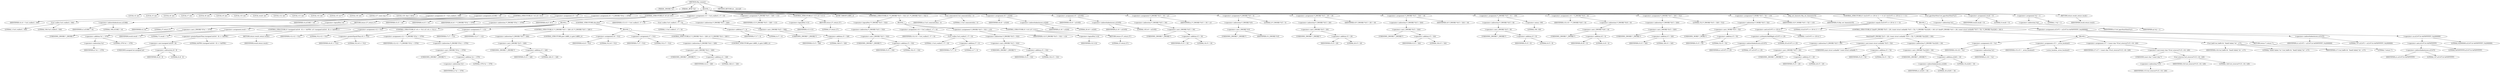 digraph tftp_connect {  
"1000116" [label = "(METHOD,tftp_connect)" ]
"1000117" [label = "(PARAM,_DWORD *a1)" ]
"1000118" [label = "(PARAM,_BYTE *a2)" ]
"1000119" [label = "(BLOCK,,)" ]
"1000120" [label = "(LOCAL,v4: int)" ]
"1000121" [label = "(LOCAL,v5: int)" ]
"1000122" [label = "(LOCAL,v6: int)" ]
"1000123" [label = "(LOCAL,v7: int)" ]
"1000124" [label = "(LOCAL,v8: int)" ]
"1000125" [label = "(LOCAL,v9: int)" ]
"1000126" [label = "(LOCAL,v10: int)" ]
"1000127" [label = "(LOCAL,result: int)" ]
"1000128" [label = "(LOCAL,v12: int)" ]
"1000129" [label = "(LOCAL,v13: int)" ]
"1000130" [label = "(LOCAL,v14: int)" ]
"1000131" [label = "(LOCAL,v15: int *)" ]
"1000132" [label = "(LOCAL,v16: int)" ]
"1000133" [label = "(LOCAL,v17: const char *)" ]
"1000134" [label = "(LOCAL,v18: char [ 128 ])" ]
"1000135" [label = "(<operator>.assignment,v4 = Curl_ccalloc(1, 336))" ]
"1000136" [label = "(IDENTIFIER,v4,v4 = Curl_ccalloc(1, 336))" ]
"1000137" [label = "(Curl_ccalloc,Curl_ccalloc(1, 336))" ]
"1000138" [label = "(LITERAL,1,Curl_ccalloc(1, 336))" ]
"1000139" [label = "(LITERAL,336,Curl_ccalloc(1, 336))" ]
"1000140" [label = "(<operator>.assignment,a1[188] = v4)" ]
"1000141" [label = "(<operator>.indirectIndexAccess,a1[188])" ]
"1000142" [label = "(IDENTIFIER,a1,a1[188] = v4)" ]
"1000143" [label = "(LITERAL,188,a1[188] = v4)" ]
"1000144" [label = "(IDENTIFIER,v4,a1[188] = v4)" ]
"1000145" [label = "(CONTROL_STRUCTURE,if ( !v4 ),if ( !v4 ))" ]
"1000146" [label = "(<operator>.logicalNot,!v4)" ]
"1000147" [label = "(IDENTIFIER,v4,!v4)" ]
"1000148" [label = "(RETURN,return 27;,return 27;)" ]
"1000149" [label = "(LITERAL,27,return 27;)" ]
"1000150" [label = "(<operator>.assignment,v5 = v4)" ]
"1000151" [label = "(IDENTIFIER,v5,v5 = v4)" ]
"1000152" [label = "(IDENTIFIER,v4,v5 = v4)" ]
"1000153" [label = "(<operator>.assignment,v6 = *(_DWORD *)(*a1 + 1576))" ]
"1000154" [label = "(IDENTIFIER,v6,v6 = *(_DWORD *)(*a1 + 1576))" ]
"1000155" [label = "(<operator>.indirection,*(_DWORD *)(*a1 + 1576))" ]
"1000156" [label = "(<operator>.cast,(_DWORD *)(*a1 + 1576))" ]
"1000157" [label = "(UNKNOWN,_DWORD *,_DWORD *)" ]
"1000158" [label = "(<operator>.addition,*a1 + 1576)" ]
"1000159" [label = "(<operator>.indirection,*a1)" ]
"1000160" [label = "(IDENTIFIER,a1,*a1 + 1576)" ]
"1000161" [label = "(LITERAL,1576,*a1 + 1576)" ]
"1000162" [label = "(CONTROL_STRUCTURE,if ( v6 ),if ( v6 ))" ]
"1000163" [label = "(IDENTIFIER,v6,if ( v6 ))" ]
"1000164" [label = "(BLOCK,,)" ]
"1000165" [label = "(<operator>.assignment,result = 71)" ]
"1000166" [label = "(IDENTIFIER,result,result = 71)" ]
"1000167" [label = "(LITERAL,71,result = 71)" ]
"1000168" [label = "(CONTROL_STRUCTURE,if ( (unsigned int)(v6 - 8) >= 0xFFB1 ),if ( (unsigned int)(v6 - 8) >= 0xFFB1 ))" ]
"1000169" [label = "(<operator>.greaterEqualsThan,(unsigned int)(v6 - 8) >= 0xFFB1)" ]
"1000170" [label = "(<operator>.cast,(unsigned int)(v6 - 8))" ]
"1000171" [label = "(UNKNOWN,unsigned int,unsigned int)" ]
"1000172" [label = "(<operator>.subtraction,v6 - 8)" ]
"1000173" [label = "(IDENTIFIER,v6,v6 - 8)" ]
"1000174" [label = "(LITERAL,8,v6 - 8)" ]
"1000175" [label = "(LITERAL,0xFFB1,(unsigned int)(v6 - 8) >= 0xFFB1)" ]
"1000176" [label = "(RETURN,return result;,return result;)" ]
"1000177" [label = "(IDENTIFIER,result,return result;)" ]
"1000178" [label = "(<operator>.assignment,v12 = 512)" ]
"1000179" [label = "(IDENTIFIER,v12,v12 = 512)" ]
"1000180" [label = "(LITERAL,512,v12 = 512)" ]
"1000181" [label = "(CONTROL_STRUCTURE,if ( v6 >= 512 ),if ( v6 >= 512 ))" ]
"1000182" [label = "(<operator>.greaterEqualsThan,v6 >= 512)" ]
"1000183" [label = "(IDENTIFIER,v6,v6 >= 512)" ]
"1000184" [label = "(LITERAL,512,v6 >= 512)" ]
"1000185" [label = "(<operator>.assignment,v12 = *(_DWORD *)(*a1 + 1576))" ]
"1000186" [label = "(IDENTIFIER,v12,v12 = *(_DWORD *)(*a1 + 1576))" ]
"1000187" [label = "(<operator>.indirection,*(_DWORD *)(*a1 + 1576))" ]
"1000188" [label = "(<operator>.cast,(_DWORD *)(*a1 + 1576))" ]
"1000189" [label = "(UNKNOWN,_DWORD *,_DWORD *)" ]
"1000190" [label = "(<operator>.addition,*a1 + 1576)" ]
"1000191" [label = "(<operator>.indirection,*a1)" ]
"1000192" [label = "(IDENTIFIER,a1,*a1 + 1576)" ]
"1000193" [label = "(LITERAL,1576,*a1 + 1576)" ]
"1000194" [label = "(<operator>.assignment,v7 = v12)" ]
"1000195" [label = "(IDENTIFIER,v7,v7 = v12)" ]
"1000196" [label = "(IDENTIFIER,v12,v7 = v12)" ]
"1000197" [label = "(CONTROL_STRUCTURE,if ( *(_DWORD *)(v5 + 328) ),if ( *(_DWORD *)(v5 + 328) ))" ]
"1000198" [label = "(<operator>.indirection,*(_DWORD *)(v5 + 328))" ]
"1000199" [label = "(<operator>.cast,(_DWORD *)(v5 + 328))" ]
"1000200" [label = "(UNKNOWN,_DWORD *,_DWORD *)" ]
"1000201" [label = "(<operator>.addition,v5 + 328)" ]
"1000202" [label = "(IDENTIFIER,v5,v5 + 328)" ]
"1000203" [label = "(LITERAL,328,v5 + 328)" ]
"1000204" [label = "(CONTROL_STRUCTURE,goto LABEL_4;,goto LABEL_4;)" ]
"1000205" [label = "(CONTROL_STRUCTURE,else,else)" ]
"1000206" [label = "(BLOCK,,)" ]
"1000207" [label = "(<operator>.assignment,v6 = 512)" ]
"1000208" [label = "(IDENTIFIER,v6,v6 = 512)" ]
"1000209" [label = "(LITERAL,512,v6 = 512)" ]
"1000210" [label = "(<operator>.assignment,v7 = 512)" ]
"1000211" [label = "(IDENTIFIER,v7,v7 = 512)" ]
"1000212" [label = "(LITERAL,512,v7 = 512)" ]
"1000213" [label = "(CONTROL_STRUCTURE,if ( *(_DWORD *)(v4 + 328) ),if ( *(_DWORD *)(v4 + 328) ))" ]
"1000214" [label = "(<operator>.indirection,*(_DWORD *)(v4 + 328))" ]
"1000215" [label = "(<operator>.cast,(_DWORD *)(v4 + 328))" ]
"1000216" [label = "(UNKNOWN,_DWORD *,_DWORD *)" ]
"1000217" [label = "(<operator>.addition,v4 + 328)" ]
"1000218" [label = "(IDENTIFIER,v4,v4 + 328)" ]
"1000219" [label = "(LITERAL,328,v4 + 328)" ]
"1000220" [label = "(CONTROL_STRUCTURE,goto LABEL_4;,goto LABEL_4;)" ]
"1000221" [label = "(<operator>.assignment,v13 = Curl_ccalloc(1, v7 + 4))" ]
"1000222" [label = "(IDENTIFIER,v13,v13 = Curl_ccalloc(1, v7 + 4))" ]
"1000223" [label = "(Curl_ccalloc,Curl_ccalloc(1, v7 + 4))" ]
"1000224" [label = "(LITERAL,1,Curl_ccalloc(1, v7 + 4))" ]
"1000225" [label = "(<operator>.addition,v7 + 4)" ]
"1000226" [label = "(IDENTIFIER,v7,v7 + 4)" ]
"1000227" [label = "(LITERAL,4,v7 + 4)" ]
"1000228" [label = "(<operator>.assignment,*(_DWORD *)(v5 + 328) = v13)" ]
"1000229" [label = "(<operator>.indirection,*(_DWORD *)(v5 + 328))" ]
"1000230" [label = "(<operator>.cast,(_DWORD *)(v5 + 328))" ]
"1000231" [label = "(UNKNOWN,_DWORD *,_DWORD *)" ]
"1000232" [label = "(<operator>.addition,v5 + 328)" ]
"1000233" [label = "(IDENTIFIER,v5,v5 + 328)" ]
"1000234" [label = "(LITERAL,328,v5 + 328)" ]
"1000235" [label = "(IDENTIFIER,v13,*(_DWORD *)(v5 + 328) = v13)" ]
"1000236" [label = "(CONTROL_STRUCTURE,if ( !v13 ),if ( !v13 ))" ]
"1000237" [label = "(<operator>.logicalNot,!v13)" ]
"1000238" [label = "(IDENTIFIER,v13,!v13)" ]
"1000239" [label = "(RETURN,return 27;,return 27;)" ]
"1000240" [label = "(LITERAL,27,return 27;)" ]
"1000241" [label = "(JUMP_TARGET,LABEL_4)" ]
"1000242" [label = "(CONTROL_STRUCTURE,if ( !*(_DWORD *)(v5 + 332) ),if ( !*(_DWORD *)(v5 + 332) ))" ]
"1000243" [label = "(<operator>.logicalNot,!*(_DWORD *)(v5 + 332))" ]
"1000244" [label = "(<operator>.indirection,*(_DWORD *)(v5 + 332))" ]
"1000245" [label = "(<operator>.cast,(_DWORD *)(v5 + 332))" ]
"1000246" [label = "(UNKNOWN,_DWORD *,_DWORD *)" ]
"1000247" [label = "(<operator>.addition,v5 + 332)" ]
"1000248" [label = "(IDENTIFIER,v5,v5 + 332)" ]
"1000249" [label = "(LITERAL,332,v5 + 332)" ]
"1000250" [label = "(BLOCK,,)" ]
"1000251" [label = "(<operator>.assignment,v14 = Curl_ccalloc(1, v7 + 4))" ]
"1000252" [label = "(IDENTIFIER,v14,v14 = Curl_ccalloc(1, v7 + 4))" ]
"1000253" [label = "(Curl_ccalloc,Curl_ccalloc(1, v7 + 4))" ]
"1000254" [label = "(LITERAL,1,Curl_ccalloc(1, v7 + 4))" ]
"1000255" [label = "(<operator>.addition,v7 + 4)" ]
"1000256" [label = "(IDENTIFIER,v7,v7 + 4)" ]
"1000257" [label = "(LITERAL,4,v7 + 4)" ]
"1000258" [label = "(<operator>.assignment,*(_DWORD *)(v5 + 332) = v14)" ]
"1000259" [label = "(<operator>.indirection,*(_DWORD *)(v5 + 332))" ]
"1000260" [label = "(<operator>.cast,(_DWORD *)(v5 + 332))" ]
"1000261" [label = "(UNKNOWN,_DWORD *,_DWORD *)" ]
"1000262" [label = "(<operator>.addition,v5 + 332)" ]
"1000263" [label = "(IDENTIFIER,v5,v5 + 332)" ]
"1000264" [label = "(LITERAL,332,v5 + 332)" ]
"1000265" [label = "(IDENTIFIER,v14,*(_DWORD *)(v5 + 332) = v14)" ]
"1000266" [label = "(CONTROL_STRUCTURE,if ( !v14 ),if ( !v14 ))" ]
"1000267" [label = "(<operator>.logicalNot,!v14)" ]
"1000268" [label = "(IDENTIFIER,v14,!v14)" ]
"1000269" [label = "(RETURN,return 27;,return 27;)" ]
"1000270" [label = "(LITERAL,27,return 27;)" ]
"1000271" [label = "(Curl_conncontrol,Curl_conncontrol(a1, 1))" ]
"1000272" [label = "(IDENTIFIER,a1,Curl_conncontrol(a1, 1))" ]
"1000273" [label = "(LITERAL,1,Curl_conncontrol(a1, 1))" ]
"1000274" [label = "(<operator>.assignment,v8 = a1[20])" ]
"1000275" [label = "(IDENTIFIER,v8,v8 = a1[20])" ]
"1000276" [label = "(<operator>.indirectIndexAccess,a1[20])" ]
"1000277" [label = "(IDENTIFIER,a1,v8 = a1[20])" ]
"1000278" [label = "(LITERAL,20,v8 = a1[20])" ]
"1000279" [label = "(<operator>.assignment,v9 = a1[105])" ]
"1000280" [label = "(IDENTIFIER,v9,v9 = a1[105])" ]
"1000281" [label = "(<operator>.indirectIndexAccess,a1[105])" ]
"1000282" [label = "(IDENTIFIER,a1,v9 = a1[105])" ]
"1000283" [label = "(LITERAL,105,v9 = a1[105])" ]
"1000284" [label = "(<operator>.assignment,*(_DWORD *)(v5 + 16) = a1)" ]
"1000285" [label = "(<operator>.indirection,*(_DWORD *)(v5 + 16))" ]
"1000286" [label = "(<operator>.cast,(_DWORD *)(v5 + 16))" ]
"1000287" [label = "(UNKNOWN,_DWORD *,_DWORD *)" ]
"1000288" [label = "(<operator>.addition,v5 + 16)" ]
"1000289" [label = "(IDENTIFIER,v5,v5 + 16)" ]
"1000290" [label = "(LITERAL,16,v5 + 16)" ]
"1000291" [label = "(IDENTIFIER,a1,*(_DWORD *)(v5 + 16) = a1)" ]
"1000292" [label = "(<operator>.assignment,*(_DWORD *)v5 = 0)" ]
"1000293" [label = "(<operator>.indirection,*(_DWORD *)v5)" ]
"1000294" [label = "(<operator>.cast,(_DWORD *)v5)" ]
"1000295" [label = "(UNKNOWN,_DWORD *,_DWORD *)" ]
"1000296" [label = "(IDENTIFIER,v5,(_DWORD *)v5)" ]
"1000297" [label = "(LITERAL,0,*(_DWORD *)v5 = 0)" ]
"1000298" [label = "(<operator>.assignment,*(_DWORD *)(v5 + 20) = v9)" ]
"1000299" [label = "(<operator>.indirection,*(_DWORD *)(v5 + 20))" ]
"1000300" [label = "(<operator>.cast,(_DWORD *)(v5 + 20))" ]
"1000301" [label = "(UNKNOWN,_DWORD *,_DWORD *)" ]
"1000302" [label = "(<operator>.addition,v5 + 20)" ]
"1000303" [label = "(IDENTIFIER,v5,v5 + 20)" ]
"1000304" [label = "(LITERAL,20,v5 + 20)" ]
"1000305" [label = "(IDENTIFIER,v9,*(_DWORD *)(v5 + 20) = v9)" ]
"1000306" [label = "(<operator>.assignment,*(_DWORD *)(v5 + 324) = v6)" ]
"1000307" [label = "(<operator>.indirection,*(_DWORD *)(v5 + 324))" ]
"1000308" [label = "(<operator>.cast,(_DWORD *)(v5 + 324))" ]
"1000309" [label = "(UNKNOWN,_DWORD *,_DWORD *)" ]
"1000310" [label = "(<operator>.addition,v5 + 324)" ]
"1000311" [label = "(IDENTIFIER,v5,v5 + 324)" ]
"1000312" [label = "(LITERAL,324,v5 + 324)" ]
"1000313" [label = "(IDENTIFIER,v6,*(_DWORD *)(v5 + 324) = v6)" ]
"1000314" [label = "(<operator>.assignment,*(_DWORD *)(v5 + 8) = -100)" ]
"1000315" [label = "(<operator>.indirection,*(_DWORD *)(v5 + 8))" ]
"1000316" [label = "(<operator>.cast,(_DWORD *)(v5 + 8))" ]
"1000317" [label = "(UNKNOWN,_DWORD *,_DWORD *)" ]
"1000318" [label = "(<operator>.addition,v5 + 8)" ]
"1000319" [label = "(IDENTIFIER,v5,v5 + 8)" ]
"1000320" [label = "(LITERAL,8,v5 + 8)" ]
"1000321" [label = "(<operator>.minus,-100)" ]
"1000322" [label = "(LITERAL,100,-100)" ]
"1000323" [label = "(<operator>.assignment,v10 = *(_DWORD *)(v8 + 4))" ]
"1000324" [label = "(IDENTIFIER,v10,v10 = *(_DWORD *)(v8 + 4))" ]
"1000325" [label = "(<operator>.indirection,*(_DWORD *)(v8 + 4))" ]
"1000326" [label = "(<operator>.cast,(_DWORD *)(v8 + 4))" ]
"1000327" [label = "(UNKNOWN,_DWORD *,_DWORD *)" ]
"1000328" [label = "(<operator>.addition,v8 + 4)" ]
"1000329" [label = "(IDENTIFIER,v8,v8 + 4)" ]
"1000330" [label = "(LITERAL,4,v8 + 4)" ]
"1000331" [label = "(<operator>.assignment,*(_DWORD *)(v5 + 320) = 512)" ]
"1000332" [label = "(<operator>.indirection,*(_DWORD *)(v5 + 320))" ]
"1000333" [label = "(<operator>.cast,(_DWORD *)(v5 + 320))" ]
"1000334" [label = "(UNKNOWN,_DWORD *,_DWORD *)" ]
"1000335" [label = "(<operator>.addition,v5 + 320)" ]
"1000336" [label = "(IDENTIFIER,v5,v5 + 320)" ]
"1000337" [label = "(LITERAL,320,v5 + 320)" ]
"1000338" [label = "(LITERAL,512,*(_DWORD *)(v5 + 320) = 512)" ]
"1000339" [label = "(<operator>.assignment,*(_WORD *)(v5 + 52) = v10)" ]
"1000340" [label = "(<operator>.indirection,*(_WORD *)(v5 + 52))" ]
"1000341" [label = "(<operator>.cast,(_WORD *)(v5 + 52))" ]
"1000342" [label = "(UNKNOWN,_WORD *,_WORD *)" ]
"1000343" [label = "(<operator>.addition,v5 + 52)" ]
"1000344" [label = "(IDENTIFIER,v5,v5 + 52)" ]
"1000345" [label = "(LITERAL,52,v5 + 52)" ]
"1000346" [label = "(IDENTIFIER,v10,*(_WORD *)(v5 + 52) = v10)" ]
"1000347" [label = "(tftp_set_timeouts,tftp_set_timeouts(v5))" ]
"1000348" [label = "(IDENTIFIER,v5,tftp_set_timeouts(v5))" ]
"1000349" [label = "(CONTROL_STRUCTURE,if ( ((a1[147] >> 25) & 1) == 0 ),if ( ((a1[147] >> 25) & 1) == 0 ))" ]
"1000350" [label = "(<operator>.equals,((a1[147] >> 25) & 1) == 0)" ]
"1000351" [label = "(<operator>.and,(a1[147] >> 25) & 1)" ]
"1000352" [label = "(<operator>.arithmeticShiftRight,a1[147] >> 25)" ]
"1000353" [label = "(<operator>.indirectIndexAccess,a1[147])" ]
"1000354" [label = "(IDENTIFIER,a1,a1[147] >> 25)" ]
"1000355" [label = "(LITERAL,147,a1[147] >> 25)" ]
"1000356" [label = "(LITERAL,25,a1[147] >> 25)" ]
"1000357" [label = "(LITERAL,1,(a1[147] >> 25) & 1)" ]
"1000358" [label = "(LITERAL,0,((a1[147] >> 25) & 1) == 0)" ]
"1000359" [label = "(BLOCK,,)" ]
"1000360" [label = "(CONTROL_STRUCTURE,if ( bind(*(_DWORD *)(v5 + 20), (const struct sockaddr *)(v5 + 52), *(_DWORD *)(a1[20] + 16)) ),if ( bind(*(_DWORD *)(v5 + 20), (const struct sockaddr *)(v5 + 52), *(_DWORD *)(a1[20] + 16)) ))" ]
"1000361" [label = "(bind,bind(*(_DWORD *)(v5 + 20), (const struct sockaddr *)(v5 + 52), *(_DWORD *)(a1[20] + 16)))" ]
"1000362" [label = "(<operator>.indirection,*(_DWORD *)(v5 + 20))" ]
"1000363" [label = "(<operator>.cast,(_DWORD *)(v5 + 20))" ]
"1000364" [label = "(UNKNOWN,_DWORD *,_DWORD *)" ]
"1000365" [label = "(<operator>.addition,v5 + 20)" ]
"1000366" [label = "(IDENTIFIER,v5,v5 + 20)" ]
"1000367" [label = "(LITERAL,20,v5 + 20)" ]
"1000368" [label = "(<operator>.cast,(const struct sockaddr *)(v5 + 52))" ]
"1000369" [label = "(UNKNOWN,const struct sockaddr *,const struct sockaddr *)" ]
"1000370" [label = "(<operator>.addition,v5 + 52)" ]
"1000371" [label = "(IDENTIFIER,v5,v5 + 52)" ]
"1000372" [label = "(LITERAL,52,v5 + 52)" ]
"1000373" [label = "(<operator>.indirection,*(_DWORD *)(a1[20] + 16))" ]
"1000374" [label = "(<operator>.cast,(_DWORD *)(a1[20] + 16))" ]
"1000375" [label = "(UNKNOWN,_DWORD *,_DWORD *)" ]
"1000376" [label = "(<operator>.addition,a1[20] + 16)" ]
"1000377" [label = "(<operator>.indirectIndexAccess,a1[20])" ]
"1000378" [label = "(IDENTIFIER,a1,a1[20] + 16)" ]
"1000379" [label = "(LITERAL,20,a1[20] + 16)" ]
"1000380" [label = "(LITERAL,16,a1[20] + 16)" ]
"1000381" [label = "(BLOCK,,)" ]
"1000382" [label = "(<operator>.assignment,v16 = *a1)" ]
"1000383" [label = "(IDENTIFIER,v16,v16 = *a1)" ]
"1000384" [label = "(<operator>.indirection,*a1)" ]
"1000385" [label = "(IDENTIFIER,a1,v16 = *a1)" ]
"1000386" [label = "(<operator>.assignment,v15 = _errno_location())" ]
"1000387" [label = "(IDENTIFIER,v15,v15 = _errno_location())" ]
"1000388" [label = "(_errno_location,_errno_location())" ]
"1000389" [label = "(<operator>.assignment,v17 = (const char *)Curl_strerror(*v15, v18, 128))" ]
"1000390" [label = "(IDENTIFIER,v17,v17 = (const char *)Curl_strerror(*v15, v18, 128))" ]
"1000391" [label = "(<operator>.cast,(const char *)Curl_strerror(*v15, v18, 128))" ]
"1000392" [label = "(UNKNOWN,const char *,const char *)" ]
"1000393" [label = "(Curl_strerror,Curl_strerror(*v15, v18, 128))" ]
"1000394" [label = "(<operator>.indirection,*v15)" ]
"1000395" [label = "(IDENTIFIER,v15,Curl_strerror(*v15, v18, 128))" ]
"1000396" [label = "(IDENTIFIER,v18,Curl_strerror(*v15, v18, 128))" ]
"1000397" [label = "(LITERAL,128,Curl_strerror(*v15, v18, 128))" ]
"1000398" [label = "(Curl_failf,Curl_failf(v16, \"bind() failed; %s\", v17))" ]
"1000399" [label = "(IDENTIFIER,v16,Curl_failf(v16, \"bind() failed; %s\", v17))" ]
"1000400" [label = "(LITERAL,\"bind() failed; %s\",Curl_failf(v16, \"bind() failed; %s\", v17))" ]
"1000401" [label = "(IDENTIFIER,v17,Curl_failf(v16, \"bind() failed; %s\", v17))" ]
"1000402" [label = "(RETURN,return 7;,return 7;)" ]
"1000403" [label = "(LITERAL,7,return 7;)" ]
"1000404" [label = "(<operator>.assignment,a1[147] = a1[147] & 0xFDFFFFFF | 0x2000000)" ]
"1000405" [label = "(<operator>.indirectIndexAccess,a1[147])" ]
"1000406" [label = "(IDENTIFIER,a1,a1[147] = a1[147] & 0xFDFFFFFF | 0x2000000)" ]
"1000407" [label = "(LITERAL,147,a1[147] = a1[147] & 0xFDFFFFFF | 0x2000000)" ]
"1000408" [label = "(<operator>.or,a1[147] & 0xFDFFFFFF | 0x2000000)" ]
"1000409" [label = "(<operator>.and,a1[147] & 0xFDFFFFFF)" ]
"1000410" [label = "(<operator>.indirectIndexAccess,a1[147])" ]
"1000411" [label = "(IDENTIFIER,a1,a1[147] & 0xFDFFFFFF)" ]
"1000412" [label = "(LITERAL,147,a1[147] & 0xFDFFFFFF)" ]
"1000413" [label = "(LITERAL,0xFDFFFFFF,a1[147] & 0xFDFFFFFF)" ]
"1000414" [label = "(LITERAL,0x2000000,a1[147] & 0xFDFFFFFF | 0x2000000)" ]
"1000415" [label = "(Curl_pgrsStartNow,Curl_pgrsStartNow(*a1))" ]
"1000416" [label = "(<operator>.indirection,*a1)" ]
"1000417" [label = "(IDENTIFIER,a1,Curl_pgrsStartNow(*a1))" ]
"1000418" [label = "(<operator>.assignment,result = 0)" ]
"1000419" [label = "(IDENTIFIER,result,result = 0)" ]
"1000420" [label = "(LITERAL,0,result = 0)" ]
"1000421" [label = "(<operator>.assignment,*a2 = 1)" ]
"1000422" [label = "(<operator>.indirection,*a2)" ]
"1000423" [label = "(IDENTIFIER,a2,*a2 = 1)" ]
"1000424" [label = "(LITERAL,1,*a2 = 1)" ]
"1000425" [label = "(RETURN,return result;,return result;)" ]
"1000426" [label = "(IDENTIFIER,result,return result;)" ]
"1000427" [label = "(METHOD_RETURN,int __fastcall)" ]
  "1000116" -> "1000117" 
  "1000116" -> "1000118" 
  "1000116" -> "1000119" 
  "1000116" -> "1000427" 
  "1000119" -> "1000120" 
  "1000119" -> "1000121" 
  "1000119" -> "1000122" 
  "1000119" -> "1000123" 
  "1000119" -> "1000124" 
  "1000119" -> "1000125" 
  "1000119" -> "1000126" 
  "1000119" -> "1000127" 
  "1000119" -> "1000128" 
  "1000119" -> "1000129" 
  "1000119" -> "1000130" 
  "1000119" -> "1000131" 
  "1000119" -> "1000132" 
  "1000119" -> "1000133" 
  "1000119" -> "1000134" 
  "1000119" -> "1000135" 
  "1000119" -> "1000140" 
  "1000119" -> "1000145" 
  "1000119" -> "1000150" 
  "1000119" -> "1000153" 
  "1000119" -> "1000162" 
  "1000119" -> "1000221" 
  "1000119" -> "1000228" 
  "1000119" -> "1000236" 
  "1000119" -> "1000241" 
  "1000119" -> "1000242" 
  "1000119" -> "1000271" 
  "1000119" -> "1000274" 
  "1000119" -> "1000279" 
  "1000119" -> "1000284" 
  "1000119" -> "1000292" 
  "1000119" -> "1000298" 
  "1000119" -> "1000306" 
  "1000119" -> "1000314" 
  "1000119" -> "1000323" 
  "1000119" -> "1000331" 
  "1000119" -> "1000339" 
  "1000119" -> "1000347" 
  "1000119" -> "1000349" 
  "1000119" -> "1000415" 
  "1000119" -> "1000418" 
  "1000119" -> "1000421" 
  "1000119" -> "1000425" 
  "1000135" -> "1000136" 
  "1000135" -> "1000137" 
  "1000137" -> "1000138" 
  "1000137" -> "1000139" 
  "1000140" -> "1000141" 
  "1000140" -> "1000144" 
  "1000141" -> "1000142" 
  "1000141" -> "1000143" 
  "1000145" -> "1000146" 
  "1000145" -> "1000148" 
  "1000146" -> "1000147" 
  "1000148" -> "1000149" 
  "1000150" -> "1000151" 
  "1000150" -> "1000152" 
  "1000153" -> "1000154" 
  "1000153" -> "1000155" 
  "1000155" -> "1000156" 
  "1000156" -> "1000157" 
  "1000156" -> "1000158" 
  "1000158" -> "1000159" 
  "1000158" -> "1000161" 
  "1000159" -> "1000160" 
  "1000162" -> "1000163" 
  "1000162" -> "1000164" 
  "1000162" -> "1000205" 
  "1000164" -> "1000165" 
  "1000164" -> "1000168" 
  "1000164" -> "1000178" 
  "1000164" -> "1000181" 
  "1000164" -> "1000194" 
  "1000164" -> "1000197" 
  "1000165" -> "1000166" 
  "1000165" -> "1000167" 
  "1000168" -> "1000169" 
  "1000168" -> "1000176" 
  "1000169" -> "1000170" 
  "1000169" -> "1000175" 
  "1000170" -> "1000171" 
  "1000170" -> "1000172" 
  "1000172" -> "1000173" 
  "1000172" -> "1000174" 
  "1000176" -> "1000177" 
  "1000178" -> "1000179" 
  "1000178" -> "1000180" 
  "1000181" -> "1000182" 
  "1000181" -> "1000185" 
  "1000182" -> "1000183" 
  "1000182" -> "1000184" 
  "1000185" -> "1000186" 
  "1000185" -> "1000187" 
  "1000187" -> "1000188" 
  "1000188" -> "1000189" 
  "1000188" -> "1000190" 
  "1000190" -> "1000191" 
  "1000190" -> "1000193" 
  "1000191" -> "1000192" 
  "1000194" -> "1000195" 
  "1000194" -> "1000196" 
  "1000197" -> "1000198" 
  "1000197" -> "1000204" 
  "1000198" -> "1000199" 
  "1000199" -> "1000200" 
  "1000199" -> "1000201" 
  "1000201" -> "1000202" 
  "1000201" -> "1000203" 
  "1000205" -> "1000206" 
  "1000206" -> "1000207" 
  "1000206" -> "1000210" 
  "1000206" -> "1000213" 
  "1000207" -> "1000208" 
  "1000207" -> "1000209" 
  "1000210" -> "1000211" 
  "1000210" -> "1000212" 
  "1000213" -> "1000214" 
  "1000213" -> "1000220" 
  "1000214" -> "1000215" 
  "1000215" -> "1000216" 
  "1000215" -> "1000217" 
  "1000217" -> "1000218" 
  "1000217" -> "1000219" 
  "1000221" -> "1000222" 
  "1000221" -> "1000223" 
  "1000223" -> "1000224" 
  "1000223" -> "1000225" 
  "1000225" -> "1000226" 
  "1000225" -> "1000227" 
  "1000228" -> "1000229" 
  "1000228" -> "1000235" 
  "1000229" -> "1000230" 
  "1000230" -> "1000231" 
  "1000230" -> "1000232" 
  "1000232" -> "1000233" 
  "1000232" -> "1000234" 
  "1000236" -> "1000237" 
  "1000236" -> "1000239" 
  "1000237" -> "1000238" 
  "1000239" -> "1000240" 
  "1000242" -> "1000243" 
  "1000242" -> "1000250" 
  "1000243" -> "1000244" 
  "1000244" -> "1000245" 
  "1000245" -> "1000246" 
  "1000245" -> "1000247" 
  "1000247" -> "1000248" 
  "1000247" -> "1000249" 
  "1000250" -> "1000251" 
  "1000250" -> "1000258" 
  "1000250" -> "1000266" 
  "1000251" -> "1000252" 
  "1000251" -> "1000253" 
  "1000253" -> "1000254" 
  "1000253" -> "1000255" 
  "1000255" -> "1000256" 
  "1000255" -> "1000257" 
  "1000258" -> "1000259" 
  "1000258" -> "1000265" 
  "1000259" -> "1000260" 
  "1000260" -> "1000261" 
  "1000260" -> "1000262" 
  "1000262" -> "1000263" 
  "1000262" -> "1000264" 
  "1000266" -> "1000267" 
  "1000266" -> "1000269" 
  "1000267" -> "1000268" 
  "1000269" -> "1000270" 
  "1000271" -> "1000272" 
  "1000271" -> "1000273" 
  "1000274" -> "1000275" 
  "1000274" -> "1000276" 
  "1000276" -> "1000277" 
  "1000276" -> "1000278" 
  "1000279" -> "1000280" 
  "1000279" -> "1000281" 
  "1000281" -> "1000282" 
  "1000281" -> "1000283" 
  "1000284" -> "1000285" 
  "1000284" -> "1000291" 
  "1000285" -> "1000286" 
  "1000286" -> "1000287" 
  "1000286" -> "1000288" 
  "1000288" -> "1000289" 
  "1000288" -> "1000290" 
  "1000292" -> "1000293" 
  "1000292" -> "1000297" 
  "1000293" -> "1000294" 
  "1000294" -> "1000295" 
  "1000294" -> "1000296" 
  "1000298" -> "1000299" 
  "1000298" -> "1000305" 
  "1000299" -> "1000300" 
  "1000300" -> "1000301" 
  "1000300" -> "1000302" 
  "1000302" -> "1000303" 
  "1000302" -> "1000304" 
  "1000306" -> "1000307" 
  "1000306" -> "1000313" 
  "1000307" -> "1000308" 
  "1000308" -> "1000309" 
  "1000308" -> "1000310" 
  "1000310" -> "1000311" 
  "1000310" -> "1000312" 
  "1000314" -> "1000315" 
  "1000314" -> "1000321" 
  "1000315" -> "1000316" 
  "1000316" -> "1000317" 
  "1000316" -> "1000318" 
  "1000318" -> "1000319" 
  "1000318" -> "1000320" 
  "1000321" -> "1000322" 
  "1000323" -> "1000324" 
  "1000323" -> "1000325" 
  "1000325" -> "1000326" 
  "1000326" -> "1000327" 
  "1000326" -> "1000328" 
  "1000328" -> "1000329" 
  "1000328" -> "1000330" 
  "1000331" -> "1000332" 
  "1000331" -> "1000338" 
  "1000332" -> "1000333" 
  "1000333" -> "1000334" 
  "1000333" -> "1000335" 
  "1000335" -> "1000336" 
  "1000335" -> "1000337" 
  "1000339" -> "1000340" 
  "1000339" -> "1000346" 
  "1000340" -> "1000341" 
  "1000341" -> "1000342" 
  "1000341" -> "1000343" 
  "1000343" -> "1000344" 
  "1000343" -> "1000345" 
  "1000347" -> "1000348" 
  "1000349" -> "1000350" 
  "1000349" -> "1000359" 
  "1000350" -> "1000351" 
  "1000350" -> "1000358" 
  "1000351" -> "1000352" 
  "1000351" -> "1000357" 
  "1000352" -> "1000353" 
  "1000352" -> "1000356" 
  "1000353" -> "1000354" 
  "1000353" -> "1000355" 
  "1000359" -> "1000360" 
  "1000359" -> "1000404" 
  "1000360" -> "1000361" 
  "1000360" -> "1000381" 
  "1000361" -> "1000362" 
  "1000361" -> "1000368" 
  "1000361" -> "1000373" 
  "1000362" -> "1000363" 
  "1000363" -> "1000364" 
  "1000363" -> "1000365" 
  "1000365" -> "1000366" 
  "1000365" -> "1000367" 
  "1000368" -> "1000369" 
  "1000368" -> "1000370" 
  "1000370" -> "1000371" 
  "1000370" -> "1000372" 
  "1000373" -> "1000374" 
  "1000374" -> "1000375" 
  "1000374" -> "1000376" 
  "1000376" -> "1000377" 
  "1000376" -> "1000380" 
  "1000377" -> "1000378" 
  "1000377" -> "1000379" 
  "1000381" -> "1000382" 
  "1000381" -> "1000386" 
  "1000381" -> "1000389" 
  "1000381" -> "1000398" 
  "1000381" -> "1000402" 
  "1000382" -> "1000383" 
  "1000382" -> "1000384" 
  "1000384" -> "1000385" 
  "1000386" -> "1000387" 
  "1000386" -> "1000388" 
  "1000389" -> "1000390" 
  "1000389" -> "1000391" 
  "1000391" -> "1000392" 
  "1000391" -> "1000393" 
  "1000393" -> "1000394" 
  "1000393" -> "1000396" 
  "1000393" -> "1000397" 
  "1000394" -> "1000395" 
  "1000398" -> "1000399" 
  "1000398" -> "1000400" 
  "1000398" -> "1000401" 
  "1000402" -> "1000403" 
  "1000404" -> "1000405" 
  "1000404" -> "1000408" 
  "1000405" -> "1000406" 
  "1000405" -> "1000407" 
  "1000408" -> "1000409" 
  "1000408" -> "1000414" 
  "1000409" -> "1000410" 
  "1000409" -> "1000413" 
  "1000410" -> "1000411" 
  "1000410" -> "1000412" 
  "1000415" -> "1000416" 
  "1000416" -> "1000417" 
  "1000418" -> "1000419" 
  "1000418" -> "1000420" 
  "1000421" -> "1000422" 
  "1000421" -> "1000424" 
  "1000422" -> "1000423" 
  "1000425" -> "1000426" 
}
